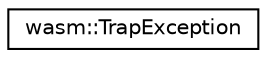 digraph "Graphical Class Hierarchy"
{
  edge [fontname="Helvetica",fontsize="10",labelfontname="Helvetica",labelfontsize="10"];
  node [fontname="Helvetica",fontsize="10",shape=record];
  rankdir="LR";
  Node0 [label="wasm::TrapException",height=0.2,width=0.4,color="black", fillcolor="white", style="filled",URL="$structwasm_1_1_trap_exception.html"];
}
